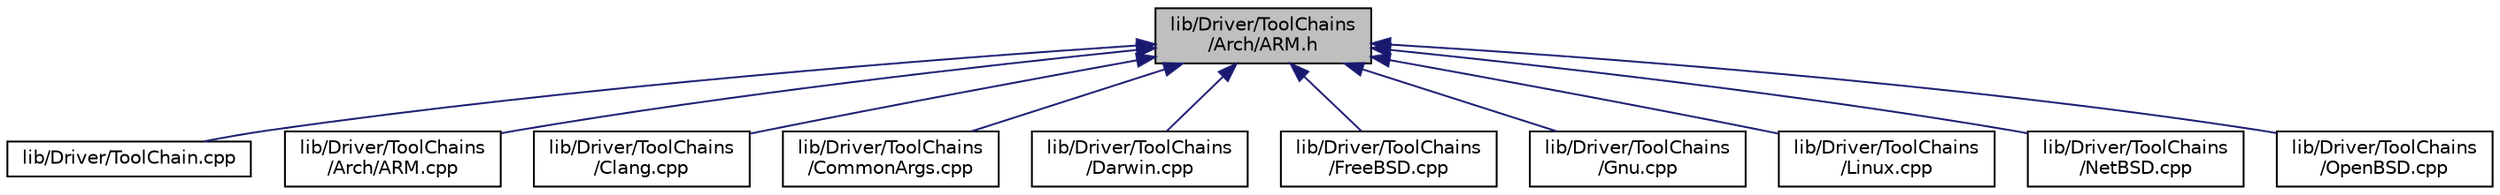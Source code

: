 digraph "lib/Driver/ToolChains/Arch/ARM.h"
{
 // LATEX_PDF_SIZE
  bgcolor="transparent";
  edge [fontname="Helvetica",fontsize="10",labelfontname="Helvetica",labelfontsize="10"];
  node [fontname="Helvetica",fontsize="10",shape=record];
  Node1 [label="lib/Driver/ToolChains\l/Arch/ARM.h",height=0.2,width=0.4,color="black", fillcolor="grey75", style="filled", fontcolor="black",tooltip=" "];
  Node1 -> Node2 [dir="back",color="midnightblue",fontsize="10",style="solid",fontname="Helvetica"];
  Node2 [label="lib/Driver/ToolChain.cpp",height=0.2,width=0.4,color="black",URL="$ToolChain_8cpp.html",tooltip=" "];
  Node1 -> Node3 [dir="back",color="midnightblue",fontsize="10",style="solid",fontname="Helvetica"];
  Node3 [label="lib/Driver/ToolChains\l/Arch/ARM.cpp",height=0.2,width=0.4,color="black",URL="$Driver_2ToolChains_2Arch_2ARM_8cpp.html",tooltip=" "];
  Node1 -> Node4 [dir="back",color="midnightblue",fontsize="10",style="solid",fontname="Helvetica"];
  Node4 [label="lib/Driver/ToolChains\l/Clang.cpp",height=0.2,width=0.4,color="black",URL="$Clang_8cpp.html",tooltip=" "];
  Node1 -> Node5 [dir="back",color="midnightblue",fontsize="10",style="solid",fontname="Helvetica"];
  Node5 [label="lib/Driver/ToolChains\l/CommonArgs.cpp",height=0.2,width=0.4,color="black",URL="$CommonArgs_8cpp.html",tooltip=" "];
  Node1 -> Node6 [dir="back",color="midnightblue",fontsize="10",style="solid",fontname="Helvetica"];
  Node6 [label="lib/Driver/ToolChains\l/Darwin.cpp",height=0.2,width=0.4,color="black",URL="$Darwin_8cpp.html",tooltip=" "];
  Node1 -> Node7 [dir="back",color="midnightblue",fontsize="10",style="solid",fontname="Helvetica"];
  Node7 [label="lib/Driver/ToolChains\l/FreeBSD.cpp",height=0.2,width=0.4,color="black",URL="$FreeBSD_8cpp.html",tooltip=" "];
  Node1 -> Node8 [dir="back",color="midnightblue",fontsize="10",style="solid",fontname="Helvetica"];
  Node8 [label="lib/Driver/ToolChains\l/Gnu.cpp",height=0.2,width=0.4,color="black",URL="$Gnu_8cpp.html",tooltip=" "];
  Node1 -> Node9 [dir="back",color="midnightblue",fontsize="10",style="solid",fontname="Helvetica"];
  Node9 [label="lib/Driver/ToolChains\l/Linux.cpp",height=0.2,width=0.4,color="black",URL="$Linux_8cpp.html",tooltip=" "];
  Node1 -> Node10 [dir="back",color="midnightblue",fontsize="10",style="solid",fontname="Helvetica"];
  Node10 [label="lib/Driver/ToolChains\l/NetBSD.cpp",height=0.2,width=0.4,color="black",URL="$NetBSD_8cpp.html",tooltip=" "];
  Node1 -> Node11 [dir="back",color="midnightblue",fontsize="10",style="solid",fontname="Helvetica"];
  Node11 [label="lib/Driver/ToolChains\l/OpenBSD.cpp",height=0.2,width=0.4,color="black",URL="$OpenBSD_8cpp.html",tooltip=" "];
}
